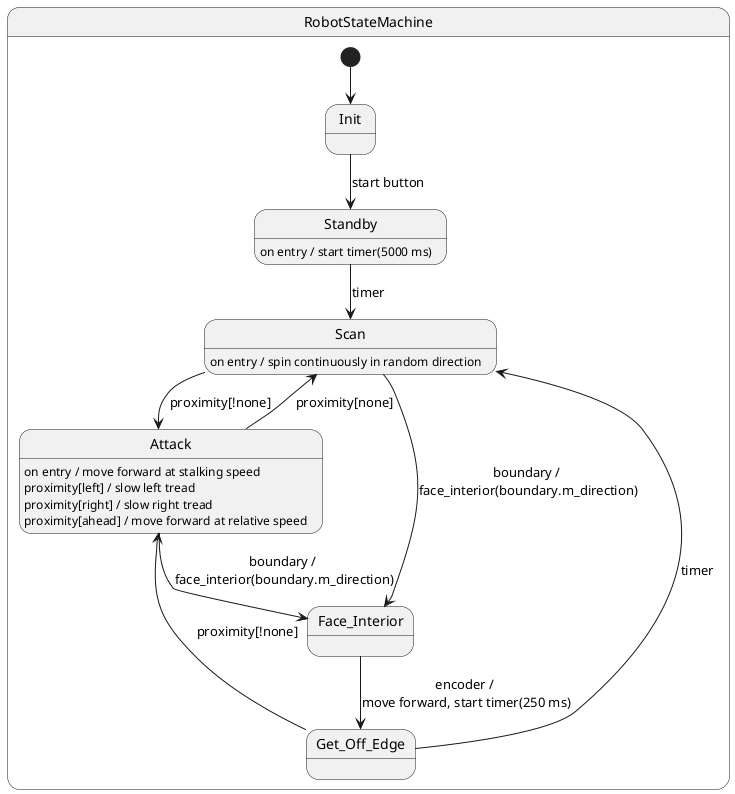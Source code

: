 @startuml
state RobotStateMachine {
    [*] --> Init
    Init --> Standby : start button
    Standby : on entry / start timer(5000 ms)
    Standby --> Scan : timer 
    Scan : on entry / spin continuously in random direction
    Scan --> Attack : proximity[!none] 
    Scan --> Face_Interior : boundary / \nface_interior(boundary.m_direction)
    Attack : on entry / move forward at stalking speed
    Attack : proximity[left] / slow left tread
    Attack : proximity[right] / slow right tread
    Attack : proximity[ahead] / move forward at relative speed
    Attack --> Scan : proximity[none]
    Attack --> Face_Interior : boundary / \nface_interior(boundary.m_direction)
    Face_Interior --> Get_Off_Edge : encoder / \nmove forward, start timer(250 ms)
    Get_Off_Edge --> Scan : timer 
    Get_Off_Edge --> Attack : proximity[!none]
}
@enduml
